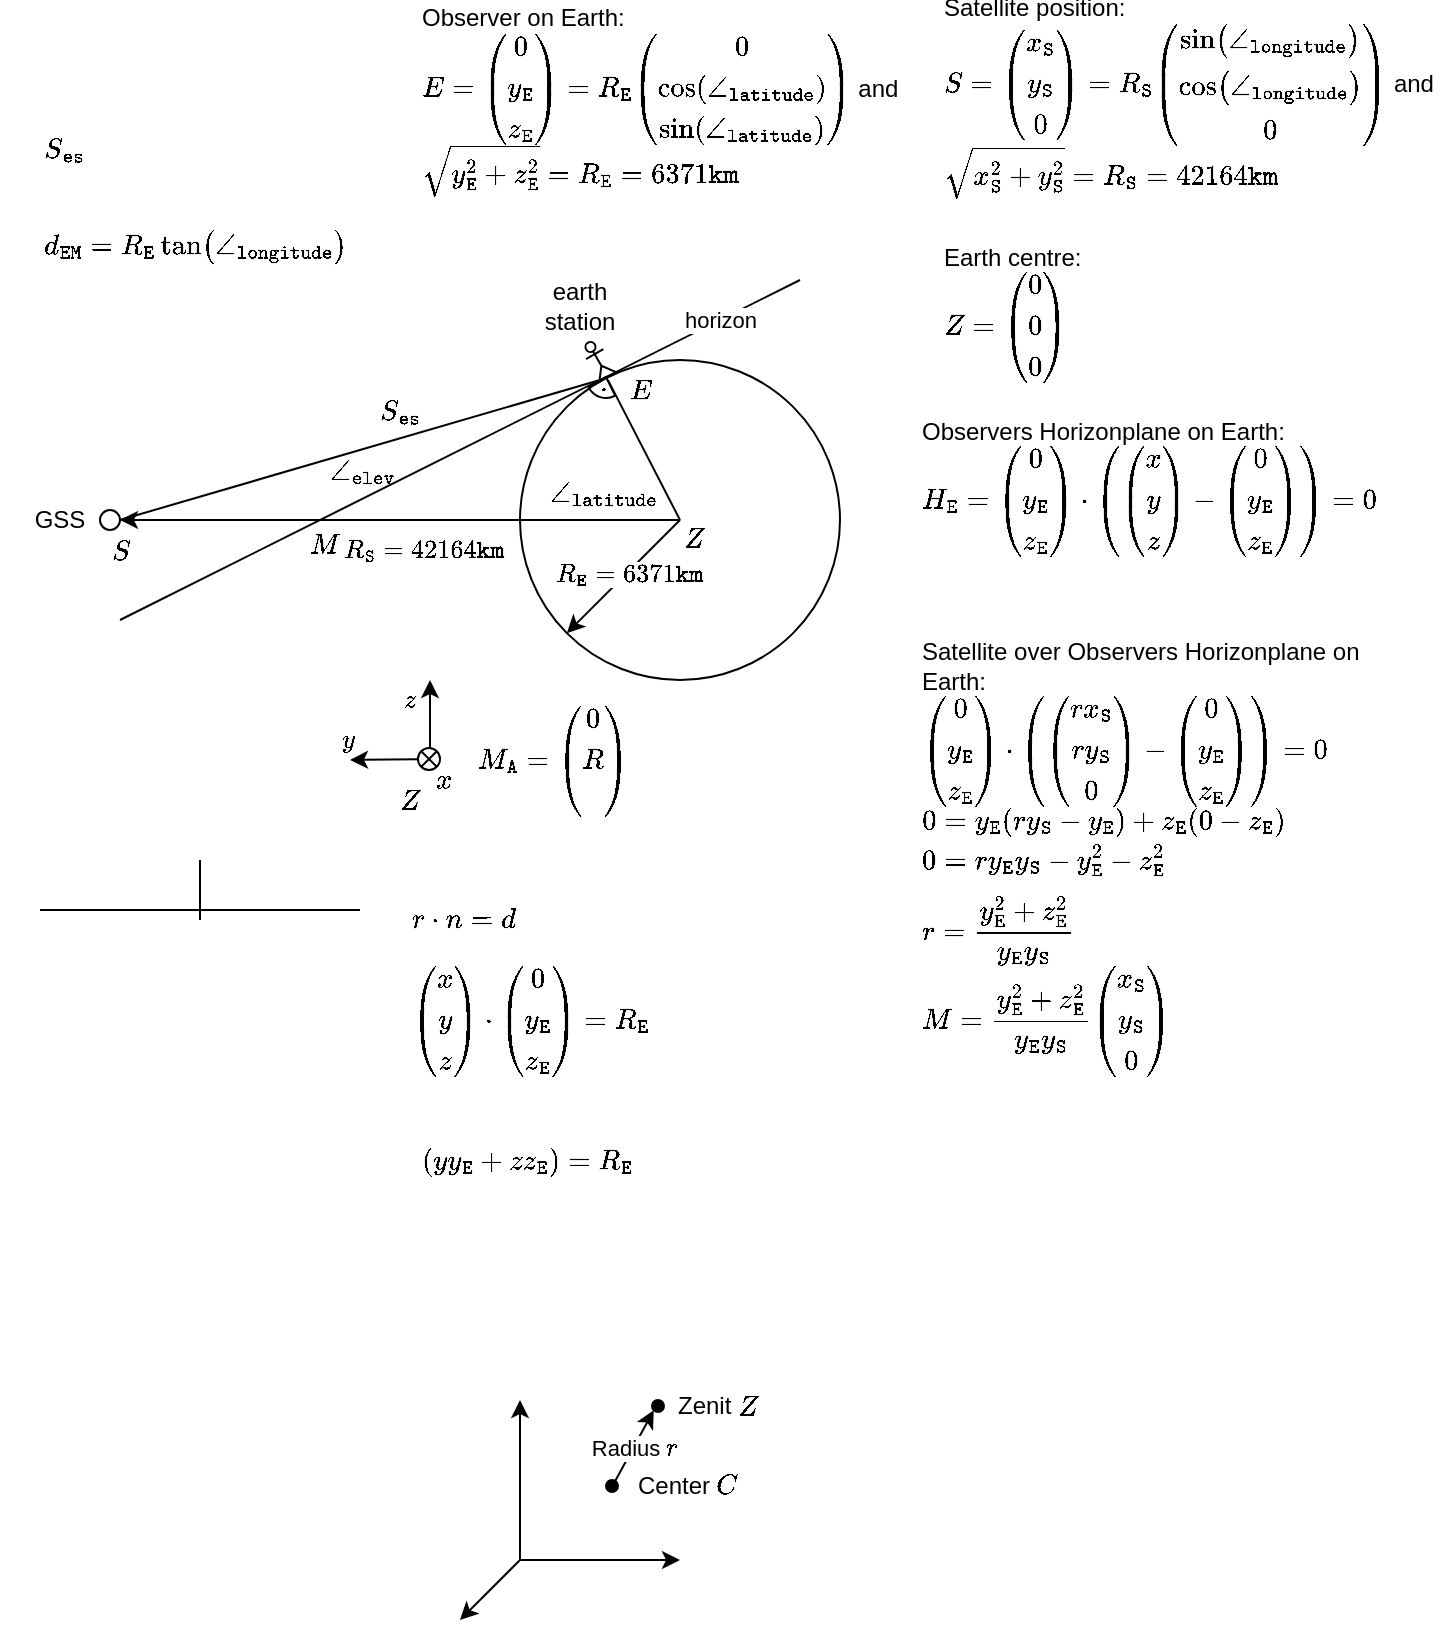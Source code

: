<mxfile version="24.5.1" type="device">
  <diagram name="Page-1" id="eCzUnoDatS1O--RDcJba">
    <mxGraphModel dx="134" dy="104" grid="1" gridSize="10" guides="1" tooltips="1" connect="1" arrows="1" fold="1" page="1" pageScale="1" pageWidth="1654" pageHeight="1169" math="1" shadow="0">
      <root>
        <mxCell id="0" />
        <mxCell id="1" parent="0" />
        <mxCell id="XPwdelyP1bE8na_K3Qvz-2" value="" style="ellipse;whiteSpace=wrap;html=1;aspect=fixed;fillColor=none;" parent="1" vertex="1">
          <mxGeometry x="320" y="240" width="160" height="160" as="geometry" />
        </mxCell>
        <mxCell id="XPwdelyP1bE8na_K3Qvz-3" value="" style="endArrow=none;startArrow=classic;html=1;rounded=0;endFill=0;" parent="1" source="XPwdelyP1bE8na_K3Qvz-14" edge="1">
          <mxGeometry width="50" height="50" relative="1" as="geometry">
            <mxPoint x="120" y="320" as="sourcePoint" />
            <mxPoint x="400" y="320" as="targetPoint" />
          </mxGeometry>
        </mxCell>
        <mxCell id="XPwdelyP1bE8na_K3Qvz-4" value="`R_ttS=42164 tt{km}`" style="edgeLabel;html=1;align=center;verticalAlign=middle;resizable=0;points=[];" parent="XPwdelyP1bE8na_K3Qvz-3" vertex="1" connectable="0">
          <mxGeometry x="0.059" y="-1" relative="1" as="geometry">
            <mxPoint x="3" y="14" as="offset" />
          </mxGeometry>
        </mxCell>
        <mxCell id="XPwdelyP1bE8na_K3Qvz-8" value="" style="endArrow=none;startArrow=classic;html=1;rounded=0;exitX=0;exitY=1;exitDx=0;exitDy=0;endFill=0;" parent="1" source="XPwdelyP1bE8na_K3Qvz-2" edge="1">
          <mxGeometry width="50" height="50" relative="1" as="geometry">
            <mxPoint x="120" y="320" as="sourcePoint" />
            <mxPoint x="400" y="320" as="targetPoint" />
          </mxGeometry>
        </mxCell>
        <mxCell id="XPwdelyP1bE8na_K3Qvz-9" value="`R_ttE=6371 tt{km}`" style="edgeLabel;html=1;align=center;verticalAlign=middle;resizable=0;points=[];" parent="XPwdelyP1bE8na_K3Qvz-8" vertex="1" connectable="0">
          <mxGeometry x="0.059" y="-1" relative="1" as="geometry">
            <mxPoint as="offset" />
          </mxGeometry>
        </mxCell>
        <mxCell id="XPwdelyP1bE8na_K3Qvz-10" value="" style="shape=umlActor;verticalLabelPosition=bottom;verticalAlign=top;html=1;outlineConnect=0;rotation=-30;" parent="1" vertex="1">
          <mxGeometry x="354" y="230" width="10" height="20" as="geometry" />
        </mxCell>
        <mxCell id="XPwdelyP1bE8na_K3Qvz-11" value="" style="endArrow=none;html=1;rounded=0;entryX=0.275;entryY=0.063;entryDx=0;entryDy=0;entryPerimeter=0;" parent="1" target="XPwdelyP1bE8na_K3Qvz-2" edge="1">
          <mxGeometry width="50" height="50" relative="1" as="geometry">
            <mxPoint x="400" y="320" as="sourcePoint" />
            <mxPoint x="410" y="250" as="targetPoint" />
          </mxGeometry>
        </mxCell>
        <mxCell id="XPwdelyP1bE8na_K3Qvz-12" value="horizon" style="endArrow=none;html=1;rounded=0;" parent="1" edge="1">
          <mxGeometry x="-0.765" width="50" height="50" relative="1" as="geometry">
            <mxPoint x="460" y="200" as="sourcePoint" />
            <mxPoint x="120" y="370" as="targetPoint" />
            <mxPoint as="offset" />
          </mxGeometry>
        </mxCell>
        <mxCell id="XPwdelyP1bE8na_K3Qvz-15" value="" style="endArrow=none;startArrow=classic;html=1;rounded=0;endFill=0;" parent="1" target="XPwdelyP1bE8na_K3Qvz-14" edge="1">
          <mxGeometry width="50" height="50" relative="1" as="geometry">
            <mxPoint x="120" y="320" as="sourcePoint" />
            <mxPoint x="400" y="320" as="targetPoint" />
          </mxGeometry>
        </mxCell>
        <mxCell id="XPwdelyP1bE8na_K3Qvz-14" value="" style="ellipse;whiteSpace=wrap;html=1;aspect=fixed;" parent="1" vertex="1">
          <mxGeometry x="110" y="315" width="10" height="10" as="geometry" />
        </mxCell>
        <mxCell id="XPwdelyP1bE8na_K3Qvz-17" value="" style="endArrow=none;html=1;rounded=0;entryX=1;entryY=0.5;entryDx=0;entryDy=0;" parent="1" target="XPwdelyP1bE8na_K3Qvz-14" edge="1">
          <mxGeometry width="50" height="50" relative="1" as="geometry">
            <mxPoint x="360" y="250" as="sourcePoint" />
            <mxPoint x="120" y="310" as="targetPoint" />
          </mxGeometry>
        </mxCell>
        <mxCell id="XPwdelyP1bE8na_K3Qvz-18" value="`angle_tt{e l e v}`" style="text;html=1;align=center;verticalAlign=middle;whiteSpace=wrap;rounded=0;" parent="1" vertex="1">
          <mxGeometry x="211" y="281" width="60" height="30" as="geometry" />
        </mxCell>
        <mxCell id="XPwdelyP1bE8na_K3Qvz-19" value="`angle_tt{latitude}`" style="text;html=1;align=center;verticalAlign=middle;whiteSpace=wrap;rounded=0;" parent="1" vertex="1">
          <mxGeometry x="332" y="292" width="60" height="30" as="geometry" />
        </mxCell>
        <mxCell id="XPwdelyP1bE8na_K3Qvz-20" value="GSS" style="text;html=1;align=center;verticalAlign=middle;whiteSpace=wrap;rounded=0;" parent="1" vertex="1">
          <mxGeometry x="60" y="305" width="60" height="30" as="geometry" />
        </mxCell>
        <mxCell id="XPwdelyP1bE8na_K3Qvz-21" value="earth station" style="text;html=1;align=center;verticalAlign=middle;whiteSpace=wrap;rounded=0;" parent="1" vertex="1">
          <mxGeometry x="320" y="198" width="60" height="30" as="geometry" />
        </mxCell>
        <mxCell id="XPwdelyP1bE8na_K3Qvz-23" value="`cdot`" style="text;html=1;align=center;verticalAlign=middle;whiteSpace=wrap;rounded=0;" parent="1" vertex="1">
          <mxGeometry x="356" y="249" width="11" height="10" as="geometry" />
        </mxCell>
        <mxCell id="XPwdelyP1bE8na_K3Qvz-26" value="" style="verticalLabelPosition=bottom;verticalAlign=top;html=1;shape=mxgraph.basic.pie;startAngle=0.424;endAngle=0.669;fillColor=none;" parent="1" vertex="1">
          <mxGeometry x="353" y="238" width="20" height="21" as="geometry" />
        </mxCell>
        <mxCell id="XPwdelyP1bE8na_K3Qvz-28" value="`S_tt{es}`" style="text;html=1;align=center;verticalAlign=middle;whiteSpace=wrap;rounded=0;" parent="1" vertex="1">
          <mxGeometry x="230" y="251" width="60" height="30" as="geometry" />
        </mxCell>
        <mxCell id="XPwdelyP1bE8na_K3Qvz-29" value="`S_tt{es}`" style="text;html=1;align=left;verticalAlign=middle;whiteSpace=wrap;rounded=0;" parent="1" vertex="1">
          <mxGeometry x="80" y="120" width="140" height="30" as="geometry" />
        </mxCell>
        <mxCell id="XPwdelyP1bE8na_K3Qvz-30" value="`d_tt{EM}=R_ttEtan(angle_tt{longitude})`" style="text;html=1;align=left;verticalAlign=middle;whiteSpace=wrap;rounded=0;" parent="1" vertex="1">
          <mxGeometry x="80" y="168" width="140" height="30" as="geometry" />
        </mxCell>
        <mxCell id="XPwdelyP1bE8na_K3Qvz-31" value="`M`" style="text;html=1;align=center;verticalAlign=middle;whiteSpace=wrap;rounded=0;" parent="1" vertex="1">
          <mxGeometry x="213" y="317" width="20" height="30" as="geometry" />
        </mxCell>
        <mxCell id="XPwdelyP1bE8na_K3Qvz-32" value="`E`" style="text;html=1;align=center;verticalAlign=middle;whiteSpace=wrap;rounded=0;" parent="1" vertex="1">
          <mxGeometry x="369" y="240" width="23" height="30" as="geometry" />
        </mxCell>
        <mxCell id="ayz5k2vRFkkvkly3F8NE-1" value="`S`" style="text;html=1;align=center;verticalAlign=middle;whiteSpace=wrap;rounded=0;" parent="1" vertex="1">
          <mxGeometry x="111" y="321" width="20" height="30" as="geometry" />
        </mxCell>
        <mxCell id="ayz5k2vRFkkvkly3F8NE-2" value="`Z`" style="text;html=1;align=center;verticalAlign=middle;whiteSpace=wrap;rounded=0;" parent="1" vertex="1">
          <mxGeometry x="397" y="314" width="20" height="30" as="geometry" />
        </mxCell>
        <mxCell id="ayz5k2vRFkkvkly3F8NE-3" value="Earth centre:&amp;nbsp;&lt;div&gt;`Z=((0),(0),(0))`&lt;/div&gt;" style="text;html=1;align=left;verticalAlign=middle;whiteSpace=wrap;rounded=0;" parent="1" vertex="1">
          <mxGeometry x="530" y="181" width="90" height="70" as="geometry" />
        </mxCell>
        <mxCell id="ayz5k2vRFkkvkly3F8NE-4" value="Satellite position: `S=((x_ttS),(y_ttS),(0))=R_ttS( (sin(angle_tt{longitude})), ( cos(angle_tt{longitude})) , (0))` and `sqrt(x_ttS^2+y_ttS^2)=R_ttS=42164tt{km}`" style="text;html=1;align=left;verticalAlign=middle;whiteSpace=wrap;rounded=0;" parent="1" vertex="1">
          <mxGeometry x="530" y="60" width="250" height="95" as="geometry" />
        </mxCell>
        <mxCell id="ayz5k2vRFkkvkly3F8NE-5" value="Observer on Earth:&lt;div&gt;`E=((0),(y_ttE),(z_ttE))=R_ttE( (0), ( cos(angle_tt{latitude}) ) , (sin(angle_tt{latitude})))` and `sqrt(y_ttE^2+z_ttE^2)=R_ttE=6371tt{km}`&lt;/div&gt;" style="text;html=1;align=left;verticalAlign=middle;whiteSpace=wrap;rounded=0;" parent="1" vertex="1">
          <mxGeometry x="269" y="60" width="250" height="100" as="geometry" />
        </mxCell>
        <mxCell id="ayz5k2vRFkkvkly3F8NE-6" value="`z`" style="endArrow=classic;html=1;rounded=0;" parent="1" edge="1">
          <mxGeometry x="0.5" y="10" width="50" height="50" relative="1" as="geometry">
            <mxPoint x="275" y="440" as="sourcePoint" />
            <mxPoint x="275" y="400" as="targetPoint" />
            <mxPoint as="offset" />
          </mxGeometry>
        </mxCell>
        <mxCell id="ayz5k2vRFkkvkly3F8NE-7" value="" style="endArrow=classic;html=1;rounded=0;" parent="1" source="ayz5k2vRFkkvkly3F8NE-10" edge="1">
          <mxGeometry width="50" height="50" relative="1" as="geometry">
            <mxPoint x="275" y="440" as="sourcePoint" />
            <mxPoint x="235" y="440" as="targetPoint" />
          </mxGeometry>
        </mxCell>
        <mxCell id="ayz5k2vRFkkvkly3F8NE-8" value="`y`" style="edgeLabel;html=1;align=center;verticalAlign=middle;resizable=0;points=[];" parent="ayz5k2vRFkkvkly3F8NE-7" vertex="1" connectable="0">
          <mxGeometry x="0.333" relative="1" as="geometry">
            <mxPoint x="-13" y="-10" as="offset" />
          </mxGeometry>
        </mxCell>
        <mxCell id="ayz5k2vRFkkvkly3F8NE-11" value="" style="endArrow=classic;html=1;rounded=0;" parent="1" target="ayz5k2vRFkkvkly3F8NE-10" edge="1">
          <mxGeometry width="50" height="50" relative="1" as="geometry">
            <mxPoint x="275" y="440" as="sourcePoint" />
            <mxPoint x="235" y="440" as="targetPoint" />
          </mxGeometry>
        </mxCell>
        <mxCell id="ayz5k2vRFkkvkly3F8NE-10" value="" style="ellipse;whiteSpace=wrap;html=1;aspect=fixed;" parent="1" vertex="1">
          <mxGeometry x="269" y="434" width="11" height="11" as="geometry" />
        </mxCell>
        <mxCell id="ayz5k2vRFkkvkly3F8NE-13" value="" style="endArrow=none;html=1;rounded=0;exitX=0;exitY=1;exitDx=0;exitDy=0;entryX=1;entryY=0;entryDx=0;entryDy=0;" parent="1" source="ayz5k2vRFkkvkly3F8NE-10" target="ayz5k2vRFkkvkly3F8NE-10" edge="1">
          <mxGeometry width="50" height="50" relative="1" as="geometry">
            <mxPoint x="255" y="420" as="sourcePoint" />
            <mxPoint x="305" y="370" as="targetPoint" />
          </mxGeometry>
        </mxCell>
        <mxCell id="ayz5k2vRFkkvkly3F8NE-14" value="" style="endArrow=none;html=1;rounded=0;exitX=0;exitY=0;exitDx=0;exitDy=0;entryX=1;entryY=1;entryDx=0;entryDy=0;" parent="1" source="ayz5k2vRFkkvkly3F8NE-10" target="ayz5k2vRFkkvkly3F8NE-10" edge="1">
          <mxGeometry width="50" height="50" relative="1" as="geometry">
            <mxPoint x="255" y="420" as="sourcePoint" />
            <mxPoint x="305" y="370" as="targetPoint" />
          </mxGeometry>
        </mxCell>
        <mxCell id="ayz5k2vRFkkvkly3F8NE-15" value="`x`" style="text;html=1;align=center;verticalAlign=middle;whiteSpace=wrap;rounded=0;" parent="1" vertex="1">
          <mxGeometry x="275" y="445" width="15" height="10" as="geometry" />
        </mxCell>
        <mxCell id="ayz5k2vRFkkvkly3F8NE-16" value="`Z`" style="text;html=1;align=center;verticalAlign=middle;whiteSpace=wrap;rounded=0;" parent="1" vertex="1">
          <mxGeometry x="255" y="445" width="20" height="30" as="geometry" />
        </mxCell>
        <mxCell id="ayz5k2vRFkkvkly3F8NE-17" value="Observers Horizonplane on Earth:&lt;div&gt;`H_ttE = ((0),(y_ttE),(z_ttE)) cdot ( ((x),(y),(z))-((0),(y_ttE),(z_ttE)))=0`&lt;/div&gt;" style="text;html=1;align=left;verticalAlign=middle;whiteSpace=wrap;rounded=0;" parent="1" vertex="1">
          <mxGeometry x="519" y="270" width="250" height="65" as="geometry" />
        </mxCell>
        <mxCell id="ayz5k2vRFkkvkly3F8NE-19" value="Satellite over Observers Horizonplane on Earth:&lt;div&gt;`((0),(y_ttE),(z_ttE)) cdot ( ((rx_ttS),(ry_ttS),(0))-((0),(y_ttE),(z_ttE)))=0`&lt;/div&gt;&lt;div&gt;`0 = y_ttE (r y_ttS-y_ttE )+z_ttE (0 - z_ttE)`&lt;/div&gt;" style="text;html=1;align=left;verticalAlign=middle;whiteSpace=wrap;rounded=0;" parent="1" vertex="1">
          <mxGeometry x="519" y="365" width="250" height="125" as="geometry" />
        </mxCell>
        <mxCell id="ayz5k2vRFkkvkly3F8NE-20" value="`0=ry_ttEy_ttS-y_ttE^2-z_ttE^2`" style="text;html=1;align=left;verticalAlign=middle;whiteSpace=wrap;rounded=0;" parent="1" vertex="1">
          <mxGeometry x="519" y="475" width="161" height="30" as="geometry" />
        </mxCell>
        <mxCell id="ayz5k2vRFkkvkly3F8NE-21" value="`r={y_ttE^2+z_ttE^2}/{y_ttEy_ttS}`" style="text;html=1;align=left;verticalAlign=middle;whiteSpace=wrap;rounded=0;" parent="1" vertex="1">
          <mxGeometry x="519" y="510" width="121" height="30" as="geometry" />
        </mxCell>
        <mxCell id="ayz5k2vRFkkvkly3F8NE-22" value="`M={y_ttE^2+z_ttE^2}/{y_ttEy_ttS}((x_ttS),(y_ttS),(0))`" style="text;html=1;align=left;verticalAlign=middle;whiteSpace=wrap;rounded=0;" parent="1" vertex="1">
          <mxGeometry x="519" y="555" width="121" height="30" as="geometry" />
        </mxCell>
        <mxCell id="ayz5k2vRFkkvkly3F8NE-23" value="" style="endArrow=none;html=1;rounded=0;" parent="1" edge="1">
          <mxGeometry width="50" height="50" relative="1" as="geometry">
            <mxPoint x="80" y="515" as="sourcePoint" />
            <mxPoint x="240" y="515" as="targetPoint" />
          </mxGeometry>
        </mxCell>
        <mxCell id="ayz5k2vRFkkvkly3F8NE-24" value="" style="endArrow=none;html=1;rounded=0;" parent="1" edge="1">
          <mxGeometry width="50" height="50" relative="1" as="geometry">
            <mxPoint x="160" y="520" as="sourcePoint" />
            <mxPoint x="160" y="490" as="targetPoint" />
          </mxGeometry>
        </mxCell>
        <mxCell id="cT7QT-6giVLXbYLk1RBG-1" value="`M_ttA=((0),(R),())`" style="text;html=1;align=center;verticalAlign=middle;whiteSpace=wrap;rounded=0;" parent="1" vertex="1">
          <mxGeometry x="307" y="425" width="60" height="30" as="geometry" />
        </mxCell>
        <mxCell id="cT7QT-6giVLXbYLk1RBG-2" value="`r cdot n = d`" style="text;html=1;align=left;verticalAlign=middle;whiteSpace=wrap;rounded=0;" parent="1" vertex="1">
          <mxGeometry x="264" y="505" width="167" height="30" as="geometry" />
        </mxCell>
        <mxCell id="cT7QT-6giVLXbYLk1RBG-3" value="`((x),(y),(z))cdot((0),(y_ttE),(z_ttE))=R_ttE`" style="text;html=1;align=left;verticalAlign=middle;whiteSpace=wrap;rounded=0;" parent="1" vertex="1">
          <mxGeometry x="264" y="555" width="133" height="30" as="geometry" />
        </mxCell>
        <mxCell id="cT7QT-6giVLXbYLk1RBG-4" value="`(yy_ttE+zz_ttE)=R_ttE`&lt;div&gt;&lt;br&gt;&lt;div&gt;&lt;br&gt;&lt;/div&gt;&lt;/div&gt;" style="text;html=1;align=left;verticalAlign=middle;whiteSpace=wrap;rounded=0;" parent="1" vertex="1">
          <mxGeometry x="269" y="620" width="231" height="70" as="geometry" />
        </mxCell>
        <mxCell id="aNNVLdiZMIBBwWpMRdv6-1" value="" style="endArrow=classic;html=1;rounded=0;" edge="1" parent="1">
          <mxGeometry width="50" height="50" relative="1" as="geometry">
            <mxPoint x="320" y="840" as="sourcePoint" />
            <mxPoint x="400" y="840" as="targetPoint" />
          </mxGeometry>
        </mxCell>
        <mxCell id="aNNVLdiZMIBBwWpMRdv6-2" value="" style="endArrow=classic;html=1;rounded=0;" edge="1" parent="1">
          <mxGeometry width="50" height="50" relative="1" as="geometry">
            <mxPoint x="320" y="840" as="sourcePoint" />
            <mxPoint x="320" y="760" as="targetPoint" />
          </mxGeometry>
        </mxCell>
        <mxCell id="aNNVLdiZMIBBwWpMRdv6-3" value="" style="endArrow=classic;html=1;rounded=0;" edge="1" parent="1">
          <mxGeometry width="50" height="50" relative="1" as="geometry">
            <mxPoint x="320" y="840" as="sourcePoint" />
            <mxPoint x="290" y="870" as="targetPoint" />
          </mxGeometry>
        </mxCell>
        <mxCell id="aNNVLdiZMIBBwWpMRdv6-4" value="" style="ellipse;whiteSpace=wrap;html=1;aspect=fixed;fillColor=#000000;" vertex="1" parent="1">
          <mxGeometry x="363" y="800" width="6" height="6" as="geometry" />
        </mxCell>
        <mxCell id="aNNVLdiZMIBBwWpMRdv6-5" value="Center `C`" style="text;html=1;align=left;verticalAlign=middle;whiteSpace=wrap;rounded=0;" vertex="1" parent="1">
          <mxGeometry x="377" y="797" width="60" height="12" as="geometry" />
        </mxCell>
        <mxCell id="aNNVLdiZMIBBwWpMRdv6-6" value="Radius `r`" style="endArrow=classic;html=1;rounded=0;exitX=0.573;exitY=0.433;exitDx=0;exitDy=0;exitPerimeter=0;entryX=0;entryY=1;entryDx=0;entryDy=0;" edge="1" parent="1" source="aNNVLdiZMIBBwWpMRdv6-4" target="aNNVLdiZMIBBwWpMRdv6-7">
          <mxGeometry width="50" height="50" relative="1" as="geometry">
            <mxPoint x="330" y="860" as="sourcePoint" />
            <mxPoint x="350" y="760" as="targetPoint" />
          </mxGeometry>
        </mxCell>
        <mxCell id="aNNVLdiZMIBBwWpMRdv6-7" value="" style="ellipse;whiteSpace=wrap;html=1;aspect=fixed;fillColor=#000000;" vertex="1" parent="1">
          <mxGeometry x="386" y="760" width="6" height="6" as="geometry" />
        </mxCell>
        <mxCell id="aNNVLdiZMIBBwWpMRdv6-9" value="Zenit `Z`" style="text;html=1;align=left;verticalAlign=middle;whiteSpace=wrap;rounded=0;" vertex="1" parent="1">
          <mxGeometry x="397" y="757" width="60" height="12" as="geometry" />
        </mxCell>
      </root>
    </mxGraphModel>
  </diagram>
</mxfile>
